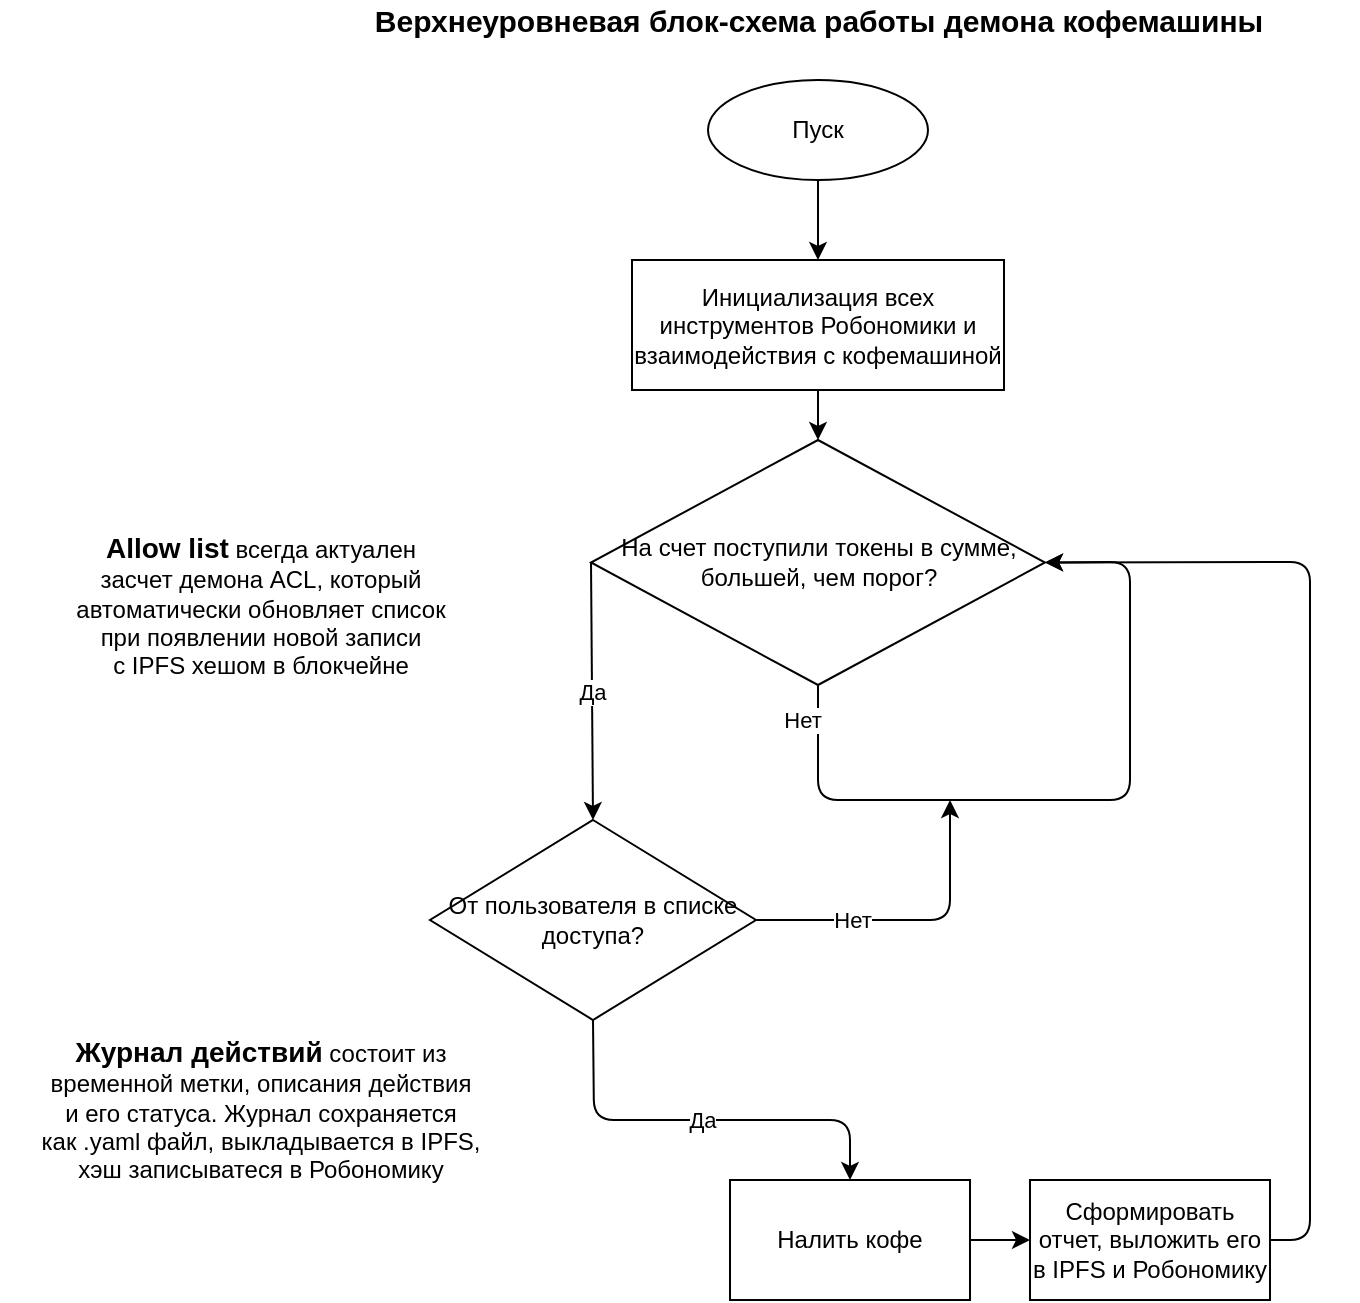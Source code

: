 <mxfile version="14.9.3" type="device"><diagram id="C5RBs43oDa-KdzZeNtuy" name="Page-1"><mxGraphModel dx="1422" dy="699" grid="1" gridSize="10" guides="1" tooltips="1" connect="1" arrows="1" fold="1" page="1" pageScale="1" pageWidth="827" pageHeight="1169" math="0" shadow="0"><root><mxCell id="WIyWlLk6GJQsqaUBKTNV-0"/><mxCell id="WIyWlLk6GJQsqaUBKTNV-1" parent="WIyWlLk6GJQsqaUBKTNV-0"/><mxCell id="8KLHNxOk2P5SCZUwGo2s-0" value="&lt;font style=&quot;font-size: 15px&quot;&gt;&lt;b&gt;Верхнеуровневая блок-схема работы демона кофемашины&lt;/b&gt;&lt;/font&gt;" style="text;html=1;align=center;verticalAlign=middle;resizable=0;points=[];autosize=1;strokeColor=none;" vertex="1" parent="WIyWlLk6GJQsqaUBKTNV-1"><mxGeometry x="144" y="30" width="540" height="20" as="geometry"/></mxCell><mxCell id="8KLHNxOk2P5SCZUwGo2s-3" value="" style="edgeStyle=orthogonalEdgeStyle;rounded=0;orthogonalLoop=1;jettySize=auto;html=1;" edge="1" parent="WIyWlLk6GJQsqaUBKTNV-1" source="8KLHNxOk2P5SCZUwGo2s-1" target="8KLHNxOk2P5SCZUwGo2s-2"><mxGeometry relative="1" as="geometry"/></mxCell><mxCell id="8KLHNxOk2P5SCZUwGo2s-1" value="Пуск" style="ellipse;whiteSpace=wrap;html=1;" vertex="1" parent="WIyWlLk6GJQsqaUBKTNV-1"><mxGeometry x="359" y="70" width="110" height="50" as="geometry"/></mxCell><mxCell id="8KLHNxOk2P5SCZUwGo2s-5" value="" style="edgeStyle=orthogonalEdgeStyle;rounded=0;orthogonalLoop=1;jettySize=auto;html=1;" edge="1" parent="WIyWlLk6GJQsqaUBKTNV-1" source="8KLHNxOk2P5SCZUwGo2s-2" target="8KLHNxOk2P5SCZUwGo2s-4"><mxGeometry relative="1" as="geometry"/></mxCell><mxCell id="8KLHNxOk2P5SCZUwGo2s-2" value="Инициализация всех инструментов Робономики и взаимодействия с кофемашиной" style="whiteSpace=wrap;html=1;" vertex="1" parent="WIyWlLk6GJQsqaUBKTNV-1"><mxGeometry x="321" y="160" width="186" height="65" as="geometry"/></mxCell><mxCell id="8KLHNxOk2P5SCZUwGo2s-4" value="На счет поступили токены в сумме, большей, чем порог?" style="rhombus;whiteSpace=wrap;html=1;" vertex="1" parent="WIyWlLk6GJQsqaUBKTNV-1"><mxGeometry x="300.5" y="250" width="227" height="122.5" as="geometry"/></mxCell><mxCell id="8KLHNxOk2P5SCZUwGo2s-8" value="" style="endArrow=classic;html=1;exitX=0.5;exitY=1;exitDx=0;exitDy=0;entryX=1;entryY=0.5;entryDx=0;entryDy=0;" edge="1" parent="WIyWlLk6GJQsqaUBKTNV-1" source="8KLHNxOk2P5SCZUwGo2s-4" target="8KLHNxOk2P5SCZUwGo2s-4"><mxGeometry relative="1" as="geometry"><mxPoint x="410" y="390" as="sourcePoint"/><mxPoint x="500" y="316" as="targetPoint"/><Array as="points"><mxPoint x="414" y="430"/><mxPoint x="500" y="430"/><mxPoint x="570" y="430"/><mxPoint x="570" y="311"/></Array></mxGeometry></mxCell><mxCell id="8KLHNxOk2P5SCZUwGo2s-9" value="&lt;div&gt;Нет&lt;/div&gt;" style="edgeLabel;resizable=0;html=1;align=center;verticalAlign=middle;" connectable="0" vertex="1" parent="8KLHNxOk2P5SCZUwGo2s-8"><mxGeometry relative="1" as="geometry"><mxPoint x="-138" y="-40" as="offset"/></mxGeometry></mxCell><mxCell id="8KLHNxOk2P5SCZUwGo2s-12" value="" style="endArrow=classic;html=1;exitX=0;exitY=0.5;exitDx=0;exitDy=0;entryX=0.5;entryY=0;entryDx=0;entryDy=0;" edge="1" parent="WIyWlLk6GJQsqaUBKTNV-1" source="8KLHNxOk2P5SCZUwGo2s-4" target="8KLHNxOk2P5SCZUwGo2s-14"><mxGeometry relative="1" as="geometry"><mxPoint x="360" y="360" as="sourcePoint"/><mxPoint x="301" y="440" as="targetPoint"/></mxGeometry></mxCell><mxCell id="8KLHNxOk2P5SCZUwGo2s-13" value="Да" style="edgeLabel;resizable=0;html=1;align=center;verticalAlign=middle;" connectable="0" vertex="1" parent="8KLHNxOk2P5SCZUwGo2s-12"><mxGeometry relative="1" as="geometry"/></mxCell><mxCell id="8KLHNxOk2P5SCZUwGo2s-14" value="От пользователя в списке доступа?" style="rhombus;whiteSpace=wrap;html=1;" vertex="1" parent="WIyWlLk6GJQsqaUBKTNV-1"><mxGeometry x="220" y="440" width="163" height="100" as="geometry"/></mxCell><mxCell id="8KLHNxOk2P5SCZUwGo2s-16" value="" style="endArrow=classic;html=1;exitX=1;exitY=0.5;exitDx=0;exitDy=0;" edge="1" parent="WIyWlLk6GJQsqaUBKTNV-1" source="8KLHNxOk2P5SCZUwGo2s-14"><mxGeometry relative="1" as="geometry"><mxPoint x="360" y="380" as="sourcePoint"/><mxPoint x="480" y="430" as="targetPoint"/><Array as="points"><mxPoint x="480" y="490"/></Array></mxGeometry></mxCell><mxCell id="8KLHNxOk2P5SCZUwGo2s-17" value="Нет" style="edgeLabel;resizable=0;html=1;align=center;verticalAlign=middle;" connectable="0" vertex="1" parent="8KLHNxOk2P5SCZUwGo2s-16"><mxGeometry relative="1" as="geometry"><mxPoint x="-31" as="offset"/></mxGeometry></mxCell><mxCell id="8KLHNxOk2P5SCZUwGo2s-18" value="" style="endArrow=classic;html=1;exitX=0.5;exitY=1;exitDx=0;exitDy=0;entryX=0.5;entryY=0;entryDx=0;entryDy=0;" edge="1" parent="WIyWlLk6GJQsqaUBKTNV-1" source="8KLHNxOk2P5SCZUwGo2s-14" target="8KLHNxOk2P5SCZUwGo2s-20"><mxGeometry relative="1" as="geometry"><mxPoint x="140" y="380" as="sourcePoint"/><mxPoint x="430" y="640" as="targetPoint"/><Array as="points"><mxPoint x="302" y="590"/><mxPoint x="430" y="590"/></Array></mxGeometry></mxCell><mxCell id="8KLHNxOk2P5SCZUwGo2s-19" value="Да" style="edgeLabel;resizable=0;html=1;align=center;verticalAlign=middle;" connectable="0" vertex="1" parent="8KLHNxOk2P5SCZUwGo2s-18"><mxGeometry relative="1" as="geometry"/></mxCell><mxCell id="8KLHNxOk2P5SCZUwGo2s-22" value="" style="edgeStyle=orthogonalEdgeStyle;rounded=0;orthogonalLoop=1;jettySize=auto;html=1;" edge="1" parent="WIyWlLk6GJQsqaUBKTNV-1" source="8KLHNxOk2P5SCZUwGo2s-20" target="8KLHNxOk2P5SCZUwGo2s-21"><mxGeometry relative="1" as="geometry"/></mxCell><mxCell id="8KLHNxOk2P5SCZUwGo2s-20" value="Налить кофе" style="rounded=0;whiteSpace=wrap;html=1;" vertex="1" parent="WIyWlLk6GJQsqaUBKTNV-1"><mxGeometry x="370" y="620" width="120" height="60" as="geometry"/></mxCell><mxCell id="8KLHNxOk2P5SCZUwGo2s-21" value="Сформировать отчет, выложить его в IPFS и Робономику" style="whiteSpace=wrap;html=1;rounded=0;" vertex="1" parent="WIyWlLk6GJQsqaUBKTNV-1"><mxGeometry x="520" y="620" width="120" height="60" as="geometry"/></mxCell><mxCell id="8KLHNxOk2P5SCZUwGo2s-25" value="" style="endArrow=classic;html=1;exitX=1;exitY=0.5;exitDx=0;exitDy=0;entryX=1;entryY=0.5;entryDx=0;entryDy=0;" edge="1" parent="WIyWlLk6GJQsqaUBKTNV-1" source="8KLHNxOk2P5SCZUwGo2s-21" target="8KLHNxOk2P5SCZUwGo2s-4"><mxGeometry relative="1" as="geometry"><mxPoint x="660" y="520" as="sourcePoint"/><mxPoint x="530" y="310" as="targetPoint"/><Array as="points"><mxPoint x="660" y="650"/><mxPoint x="660" y="311"/></Array></mxGeometry></mxCell><mxCell id="8KLHNxOk2P5SCZUwGo2s-27" value="&lt;div&gt;&lt;font size=&quot;1&quot;&gt;&lt;b style=&quot;font-size: 14px&quot;&gt;Allow list&lt;/b&gt;&lt;/font&gt; всегда актуален &lt;br&gt;&lt;/div&gt;&lt;div&gt;засчет демона ACL, который&lt;/div&gt;&lt;div&gt;автоматически обновляет список&lt;/div&gt;&lt;div&gt;при появлении новой записи&lt;/div&gt;&lt;div&gt;с IPFS хешом в блокчейне&lt;br&gt; &lt;/div&gt;" style="text;html=1;align=center;verticalAlign=middle;resizable=0;points=[];autosize=1;strokeColor=none;" vertex="1" parent="WIyWlLk6GJQsqaUBKTNV-1"><mxGeometry x="20" y="292.5" width="230" height="80" as="geometry"/></mxCell><mxCell id="8KLHNxOk2P5SCZUwGo2s-28" value="&lt;div&gt;&lt;font size=&quot;1&quot;&gt;&lt;b style=&quot;font-size: 14px&quot;&gt;Журнал действий&lt;/b&gt;&lt;/font&gt; состоит из &lt;br&gt;&lt;/div&gt;&lt;div&gt;временной метки, описания действия&lt;/div&gt;&lt;div&gt;и его статуса. Журнал сохраняется&lt;/div&gt;&lt;div&gt;как .yaml файл, выкладывается в IPFS, &lt;br&gt;&lt;/div&gt;&lt;div&gt;хэш записыватеся в Робономику&lt;br&gt;&lt;/div&gt;" style="text;html=1;align=center;verticalAlign=middle;resizable=0;points=[];autosize=1;strokeColor=none;" vertex="1" parent="WIyWlLk6GJQsqaUBKTNV-1"><mxGeometry x="5" y="545" width="260" height="80" as="geometry"/></mxCell></root></mxGraphModel></diagram></mxfile>